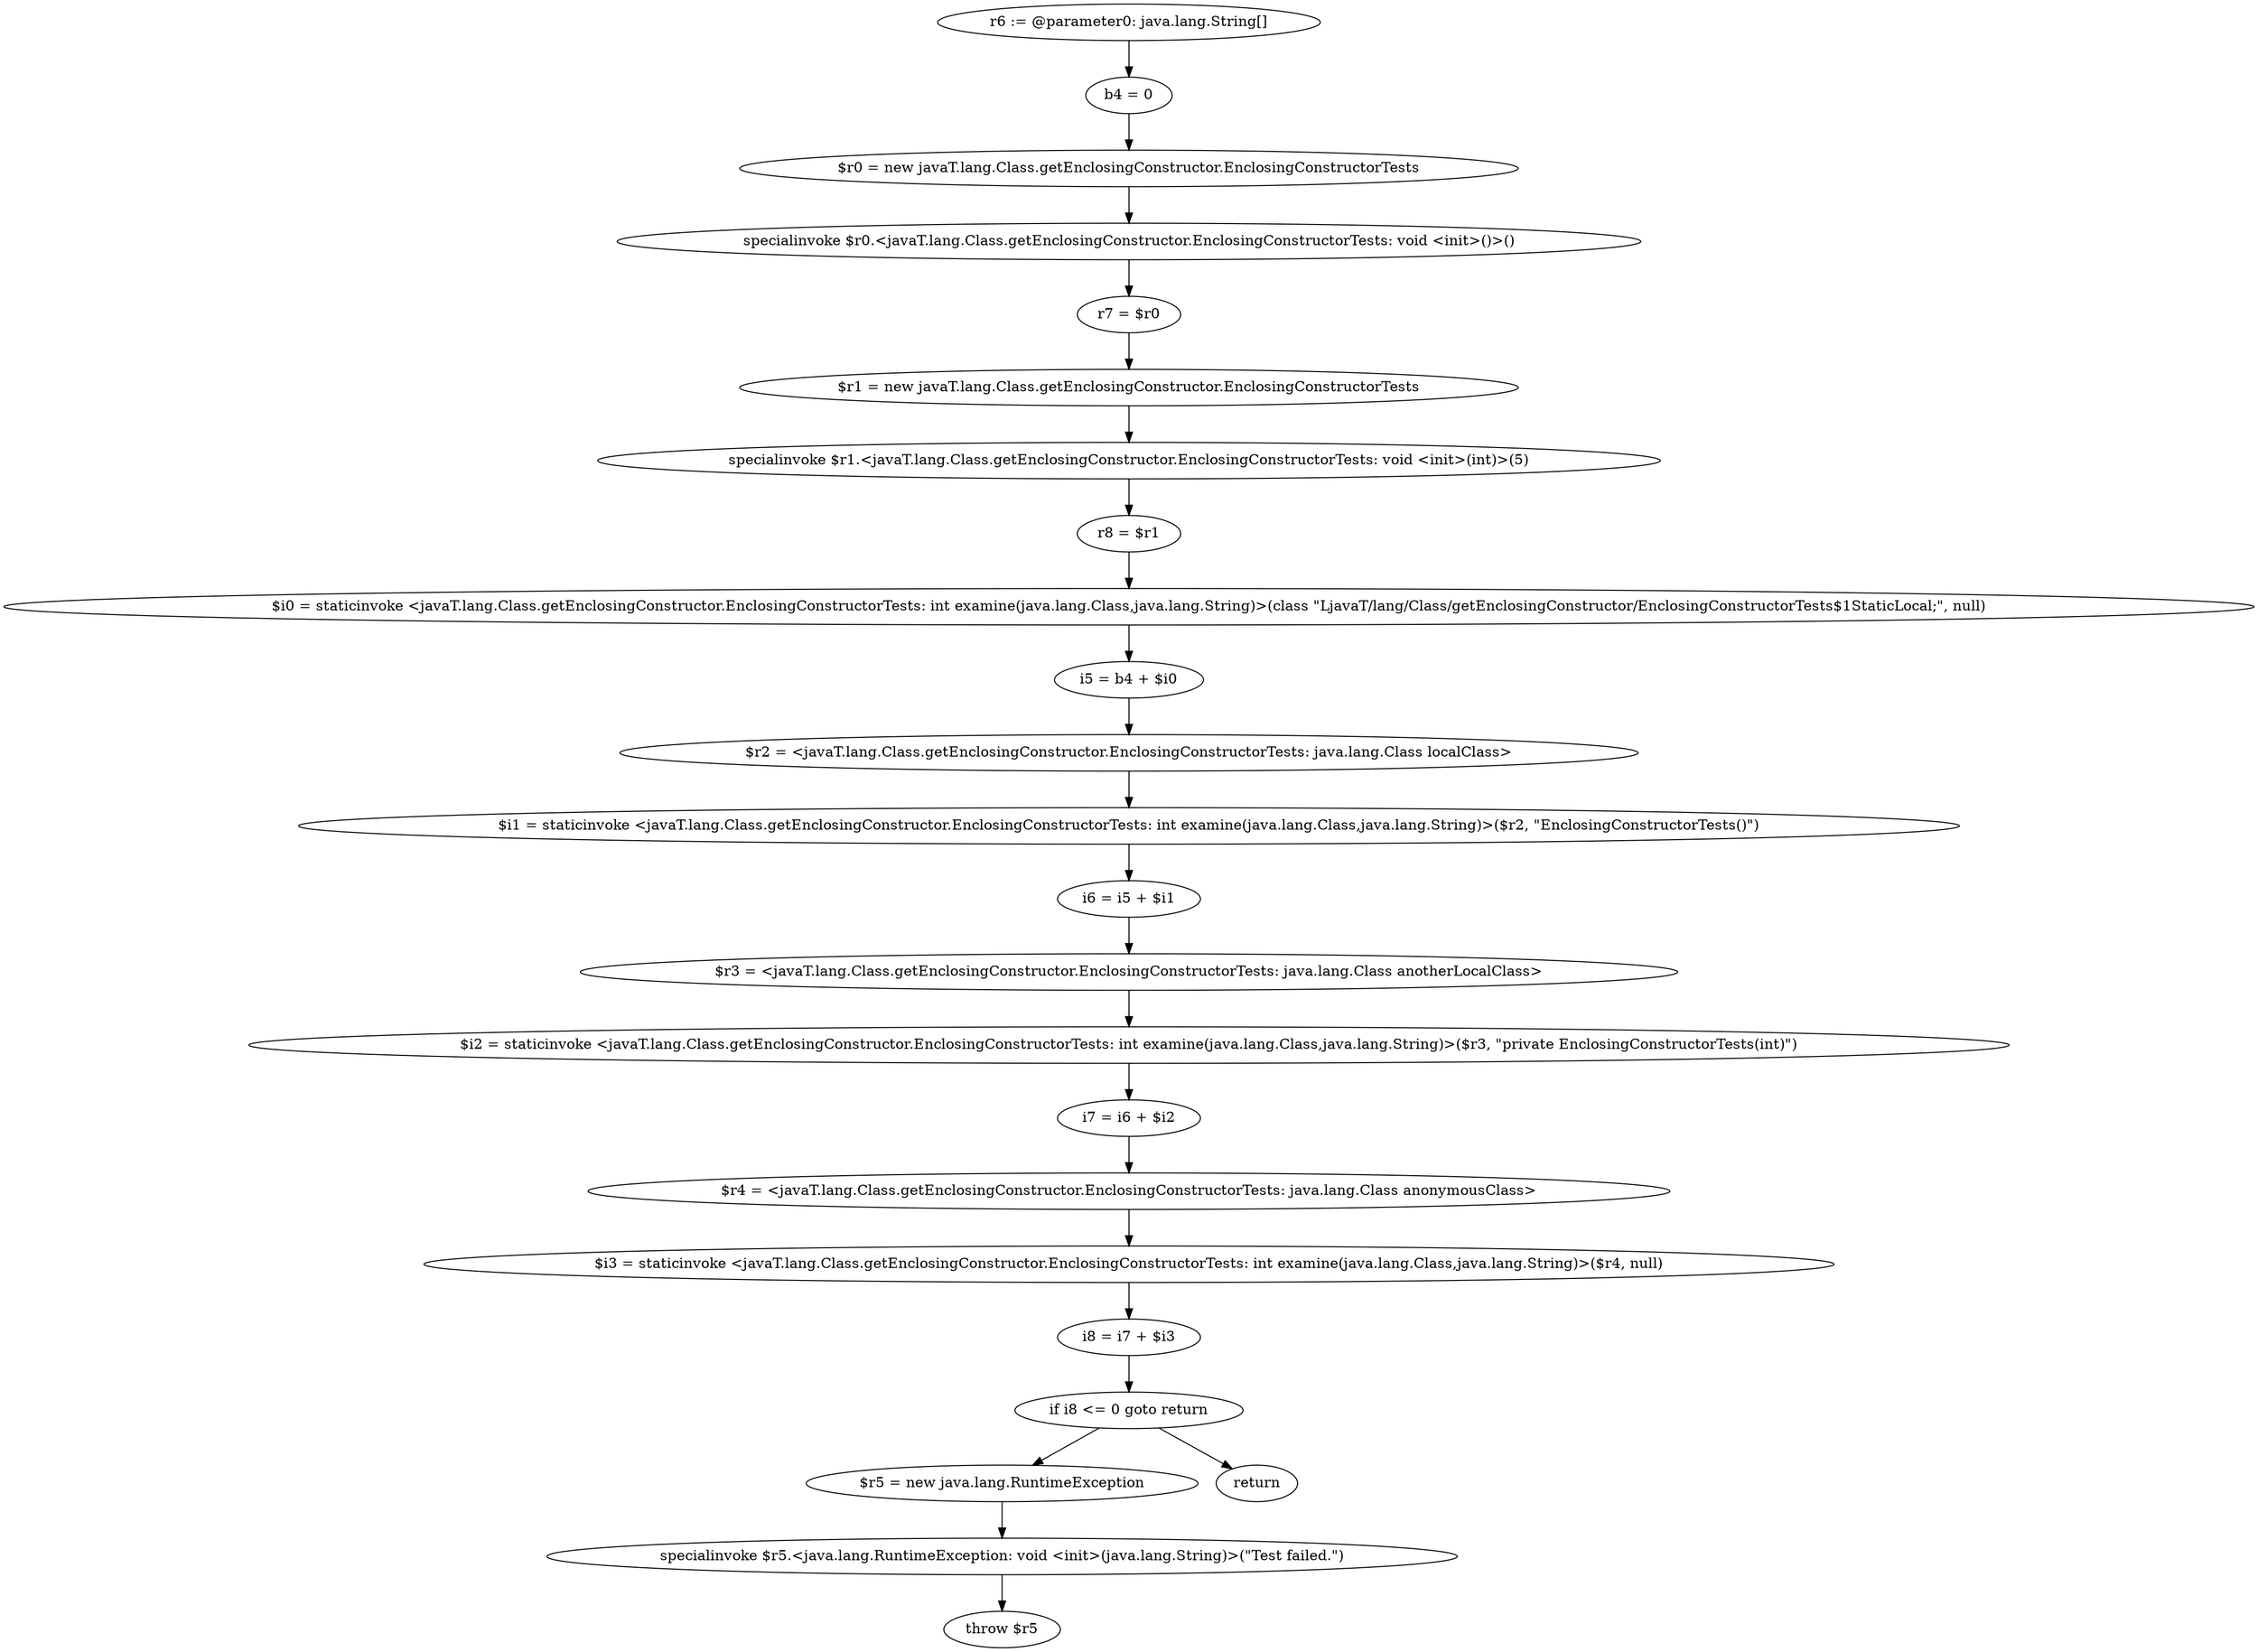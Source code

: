 digraph "unitGraph" {
    "r6 := @parameter0: java.lang.String[]"
    "b4 = 0"
    "$r0 = new javaT.lang.Class.getEnclosingConstructor.EnclosingConstructorTests"
    "specialinvoke $r0.<javaT.lang.Class.getEnclosingConstructor.EnclosingConstructorTests: void <init>()>()"
    "r7 = $r0"
    "$r1 = new javaT.lang.Class.getEnclosingConstructor.EnclosingConstructorTests"
    "specialinvoke $r1.<javaT.lang.Class.getEnclosingConstructor.EnclosingConstructorTests: void <init>(int)>(5)"
    "r8 = $r1"
    "$i0 = staticinvoke <javaT.lang.Class.getEnclosingConstructor.EnclosingConstructorTests: int examine(java.lang.Class,java.lang.String)>(class \"LjavaT/lang/Class/getEnclosingConstructor/EnclosingConstructorTests$1StaticLocal;\", null)"
    "i5 = b4 + $i0"
    "$r2 = <javaT.lang.Class.getEnclosingConstructor.EnclosingConstructorTests: java.lang.Class localClass>"
    "$i1 = staticinvoke <javaT.lang.Class.getEnclosingConstructor.EnclosingConstructorTests: int examine(java.lang.Class,java.lang.String)>($r2, \"EnclosingConstructorTests()\")"
    "i6 = i5 + $i1"
    "$r3 = <javaT.lang.Class.getEnclosingConstructor.EnclosingConstructorTests: java.lang.Class anotherLocalClass>"
    "$i2 = staticinvoke <javaT.lang.Class.getEnclosingConstructor.EnclosingConstructorTests: int examine(java.lang.Class,java.lang.String)>($r3, \"private EnclosingConstructorTests(int)\")"
    "i7 = i6 + $i2"
    "$r4 = <javaT.lang.Class.getEnclosingConstructor.EnclosingConstructorTests: java.lang.Class anonymousClass>"
    "$i3 = staticinvoke <javaT.lang.Class.getEnclosingConstructor.EnclosingConstructorTests: int examine(java.lang.Class,java.lang.String)>($r4, null)"
    "i8 = i7 + $i3"
    "if i8 <= 0 goto return"
    "$r5 = new java.lang.RuntimeException"
    "specialinvoke $r5.<java.lang.RuntimeException: void <init>(java.lang.String)>(\"Test failed.\")"
    "throw $r5"
    "return"
    "r6 := @parameter0: java.lang.String[]"->"b4 = 0";
    "b4 = 0"->"$r0 = new javaT.lang.Class.getEnclosingConstructor.EnclosingConstructorTests";
    "$r0 = new javaT.lang.Class.getEnclosingConstructor.EnclosingConstructorTests"->"specialinvoke $r0.<javaT.lang.Class.getEnclosingConstructor.EnclosingConstructorTests: void <init>()>()";
    "specialinvoke $r0.<javaT.lang.Class.getEnclosingConstructor.EnclosingConstructorTests: void <init>()>()"->"r7 = $r0";
    "r7 = $r0"->"$r1 = new javaT.lang.Class.getEnclosingConstructor.EnclosingConstructorTests";
    "$r1 = new javaT.lang.Class.getEnclosingConstructor.EnclosingConstructorTests"->"specialinvoke $r1.<javaT.lang.Class.getEnclosingConstructor.EnclosingConstructorTests: void <init>(int)>(5)";
    "specialinvoke $r1.<javaT.lang.Class.getEnclosingConstructor.EnclosingConstructorTests: void <init>(int)>(5)"->"r8 = $r1";
    "r8 = $r1"->"$i0 = staticinvoke <javaT.lang.Class.getEnclosingConstructor.EnclosingConstructorTests: int examine(java.lang.Class,java.lang.String)>(class \"LjavaT/lang/Class/getEnclosingConstructor/EnclosingConstructorTests$1StaticLocal;\", null)";
    "$i0 = staticinvoke <javaT.lang.Class.getEnclosingConstructor.EnclosingConstructorTests: int examine(java.lang.Class,java.lang.String)>(class \"LjavaT/lang/Class/getEnclosingConstructor/EnclosingConstructorTests$1StaticLocal;\", null)"->"i5 = b4 + $i0";
    "i5 = b4 + $i0"->"$r2 = <javaT.lang.Class.getEnclosingConstructor.EnclosingConstructorTests: java.lang.Class localClass>";
    "$r2 = <javaT.lang.Class.getEnclosingConstructor.EnclosingConstructorTests: java.lang.Class localClass>"->"$i1 = staticinvoke <javaT.lang.Class.getEnclosingConstructor.EnclosingConstructorTests: int examine(java.lang.Class,java.lang.String)>($r2, \"EnclosingConstructorTests()\")";
    "$i1 = staticinvoke <javaT.lang.Class.getEnclosingConstructor.EnclosingConstructorTests: int examine(java.lang.Class,java.lang.String)>($r2, \"EnclosingConstructorTests()\")"->"i6 = i5 + $i1";
    "i6 = i5 + $i1"->"$r3 = <javaT.lang.Class.getEnclosingConstructor.EnclosingConstructorTests: java.lang.Class anotherLocalClass>";
    "$r3 = <javaT.lang.Class.getEnclosingConstructor.EnclosingConstructorTests: java.lang.Class anotherLocalClass>"->"$i2 = staticinvoke <javaT.lang.Class.getEnclosingConstructor.EnclosingConstructorTests: int examine(java.lang.Class,java.lang.String)>($r3, \"private EnclosingConstructorTests(int)\")";
    "$i2 = staticinvoke <javaT.lang.Class.getEnclosingConstructor.EnclosingConstructorTests: int examine(java.lang.Class,java.lang.String)>($r3, \"private EnclosingConstructorTests(int)\")"->"i7 = i6 + $i2";
    "i7 = i6 + $i2"->"$r4 = <javaT.lang.Class.getEnclosingConstructor.EnclosingConstructorTests: java.lang.Class anonymousClass>";
    "$r4 = <javaT.lang.Class.getEnclosingConstructor.EnclosingConstructorTests: java.lang.Class anonymousClass>"->"$i3 = staticinvoke <javaT.lang.Class.getEnclosingConstructor.EnclosingConstructorTests: int examine(java.lang.Class,java.lang.String)>($r4, null)";
    "$i3 = staticinvoke <javaT.lang.Class.getEnclosingConstructor.EnclosingConstructorTests: int examine(java.lang.Class,java.lang.String)>($r4, null)"->"i8 = i7 + $i3";
    "i8 = i7 + $i3"->"if i8 <= 0 goto return";
    "if i8 <= 0 goto return"->"$r5 = new java.lang.RuntimeException";
    "if i8 <= 0 goto return"->"return";
    "$r5 = new java.lang.RuntimeException"->"specialinvoke $r5.<java.lang.RuntimeException: void <init>(java.lang.String)>(\"Test failed.\")";
    "specialinvoke $r5.<java.lang.RuntimeException: void <init>(java.lang.String)>(\"Test failed.\")"->"throw $r5";
}
